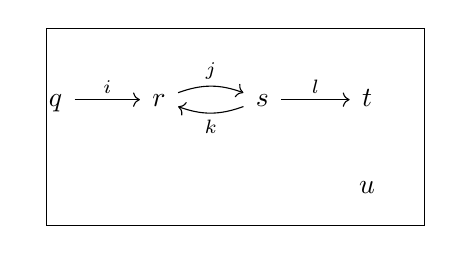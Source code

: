 \begin{tikzpicture}
    \node at (0,0) {
        \begin{tikzcd}
            q\arrow[r,"i"] & r\arrow[r, bend left=20,"j"] & s\arrow[l, bend left= 20, "k"]\arrow[r,"l"] & t \\
                           &                              &                                             & u
        \end{tikzcd}};
    \draw[draw=black] (-2.1,-1.2) rectangle ++(4.8,2.5);
\end{tikzpicture}
